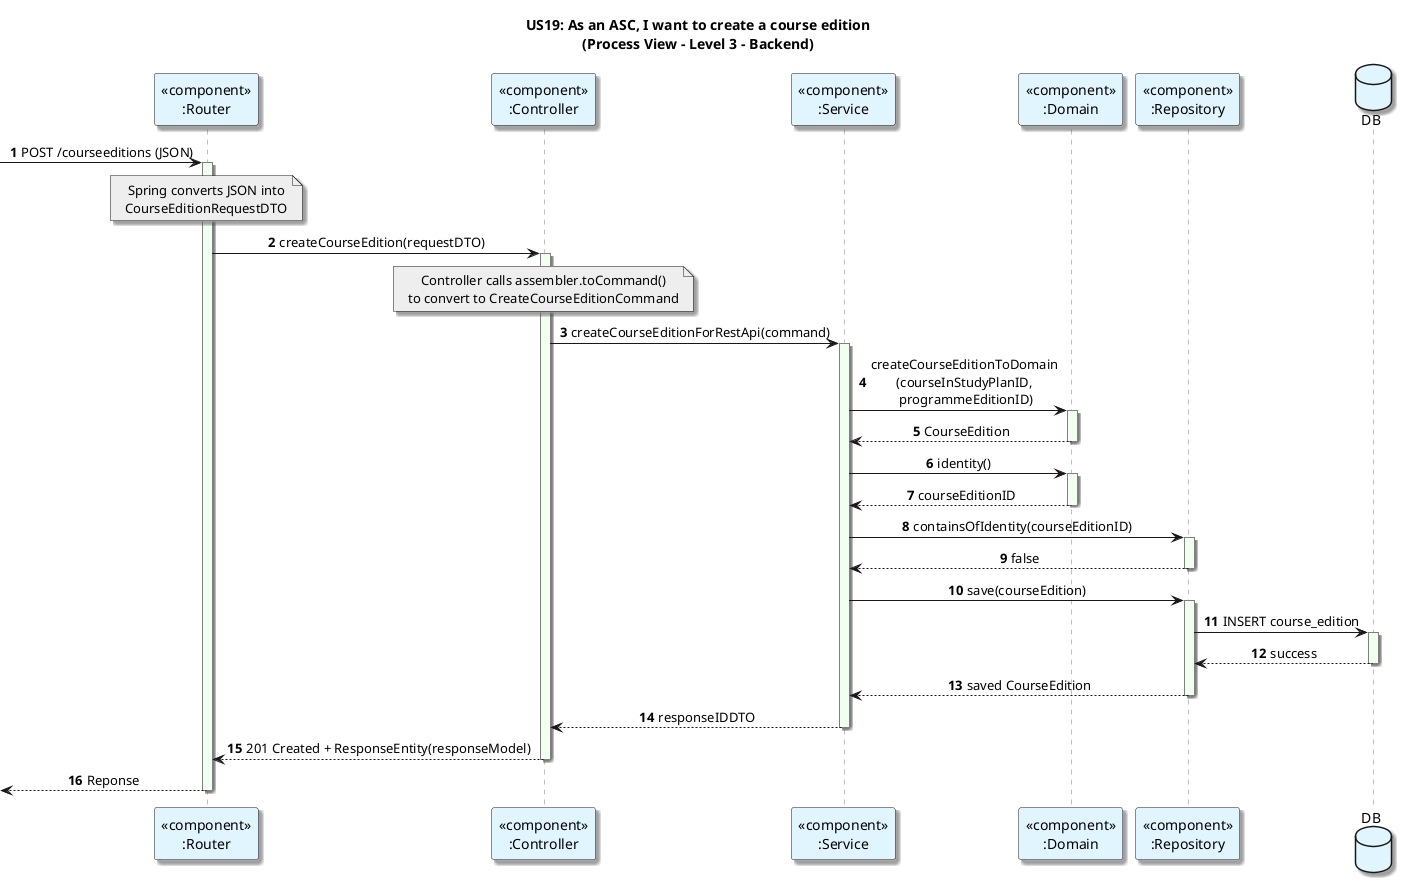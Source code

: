 @startuml
title: US19: As an ASC, I want to create a course edition\n(Process View - Level 3 - Backend)
autonumber

skinparam {
  ActivityPadding 2
  ActivityMargin 2
  BoxPadding 2
}
skinparam sequence {
    LifeLineBorderColor Grey
    LifeLineBackgroundColor HoneyDew
}
skinparam defaultTextAlignment center
skinparam shadowing true

participant "<<component>>\n:Router" as Router #E1F5FE
participant "<<component>>\n:Controller" as Controller #E1F5FE
participant "<<component>>\n:Service" as Service #E1F5FE
participant "<<component>>\n:Domain" as Domain #E1F5FE
participant "<<component>>\n:Repository" as Repository #E1F5FE

database DB as DB #E1F5FE

-> Router: POST /courseeditions (JSON)
activate Router
note over Router #EEEEEE
Spring converts JSON into
CourseEditionRequestDTO
end note
Router -> Controller: createCourseEdition(requestDTO)
activate Controller

note over Controller #EEEEEE
Controller calls assembler.toCommand()
to convert to CreateCourseEditionCommand
end note



Controller -> Service: createCourseEditionForRestApi(command)
activate Service


Service -> Domain: createCourseEditionToDomain\n(courseInStudyPlanID,\n programmeEditionID)
activate Domain
Domain --> Service: CourseEdition
deactivate Domain
Service -> Domain: identity()
activate Domain
Domain --> Service: courseEditionID
deactivate Domain

Service -> Repository: containsOfIdentity(courseEditionID)
activate Repository
Repository --> Service: false
deactivate Repository

Service -> Repository: save(courseEdition)
activate Repository

Repository -> DB: INSERT course_edition
activate DB
DB --> Repository: success
deactivate DB

Repository --> Service: saved CourseEdition
deactivate Repository




    Service --> Controller: responseIDDTO
    deactivate Service


    Controller --> Router: 201 Created + ResponseEntity(responseModel)



deactivate Controller

<-- Router: Reponse
deactivate Router
@enduml